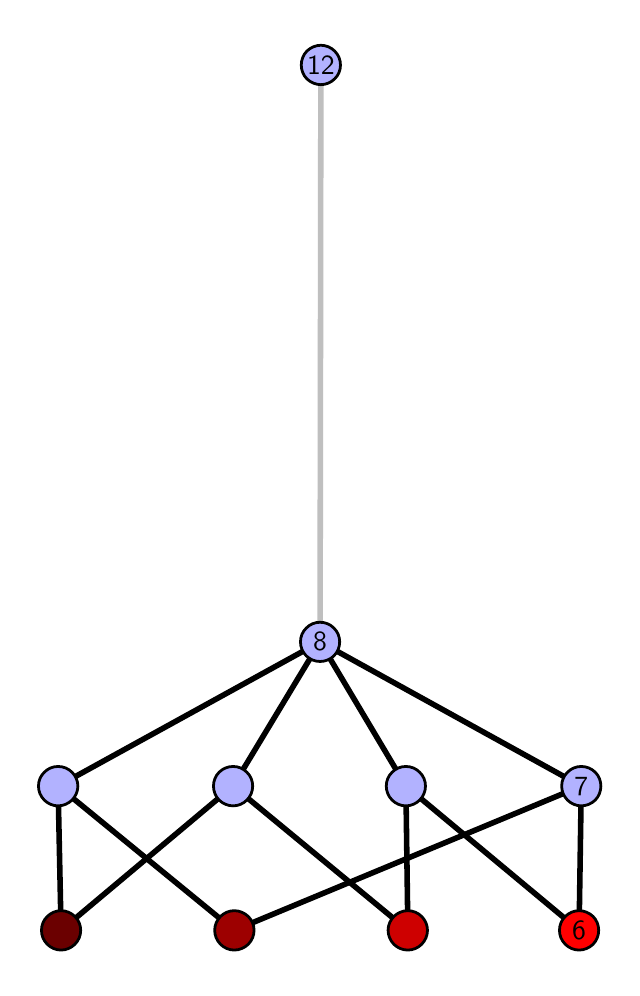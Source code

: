 \begingroup%
\makeatletter%
\begin{pgfpicture}%
\pgfpathrectangle{\pgfpointorigin}{\pgfqpoint{2.921in}{4.7in}}%
\pgfusepath{use as bounding box, clip}%
\begin{pgfscope}%
\pgfsetbuttcap%
\pgfsetmiterjoin%
\definecolor{currentfill}{rgb}{1.0,1.0,1.0}%
\pgfsetfillcolor{currentfill}%
\pgfsetlinewidth{0.0pt}%
\definecolor{currentstroke}{rgb}{1.0,1.0,1.0}%
\pgfsetstrokecolor{currentstroke}%
\pgfsetdash{}{0pt}%
\pgfpathmoveto{\pgfqpoint{0.0in}{0.0in}}%
\pgfpathlineto{\pgfqpoint{2.921in}{0.0in}}%
\pgfpathlineto{\pgfqpoint{2.921in}{4.7in}}%
\pgfpathlineto{\pgfqpoint{0.0in}{4.7in}}%
\pgfpathlineto{\pgfqpoint{0.0in}{0.0in}}%
\pgfpathclose%
\pgfusepath{fill}%
\end{pgfscope}%
\begin{pgfscope}%
\pgfsetbuttcap%
\pgfsetmiterjoin%
\definecolor{currentfill}{rgb}{1.0,1.0,1.0}%
\pgfsetfillcolor{currentfill}%
\pgfsetlinewidth{0.0pt}%
\definecolor{currentstroke}{rgb}{0.0,0.0,0.0}%
\pgfsetstrokecolor{currentstroke}%
\pgfsetstrokeopacity{0.0}%
\pgfsetdash{}{0pt}%
\pgfpathmoveto{\pgfqpoint{0.1in}{0.1in}}%
\pgfpathlineto{\pgfqpoint{2.821in}{0.1in}}%
\pgfpathlineto{\pgfqpoint{2.821in}{4.6in}}%
\pgfpathlineto{\pgfqpoint{0.1in}{4.6in}}%
\pgfpathlineto{\pgfqpoint{0.1in}{0.1in}}%
\pgfpathclose%
\pgfusepath{fill}%
\end{pgfscope}%
\begin{pgfscope}%
\pgfpathrectangle{\pgfqpoint{0.1in}{0.1in}}{\pgfqpoint{2.721in}{4.5in}}%
\pgfusepath{clip}%
\pgfsetrectcap%
\pgfsetroundjoin%
\pgfsetlinewidth{2.007pt}%
\definecolor{currentstroke}{rgb}{0.0,0.0,0.0}%
\pgfsetstrokecolor{currentstroke}%
\pgfsetdash{}{0pt}%
\pgfpathmoveto{\pgfqpoint{2.757in}{0.187in}}%
\pgfpathlineto{\pgfqpoint{1.891in}{0.908in}}%
\pgfusepath{stroke}%
\end{pgfscope}%
\begin{pgfscope}%
\pgfpathrectangle{\pgfqpoint{0.1in}{0.1in}}{\pgfqpoint{2.721in}{4.5in}}%
\pgfusepath{clip}%
\pgfsetrectcap%
\pgfsetroundjoin%
\pgfsetlinewidth{2.007pt}%
\definecolor{currentstroke}{rgb}{0.0,0.0,0.0}%
\pgfsetstrokecolor{currentstroke}%
\pgfsetdash{}{0pt}%
\pgfpathmoveto{\pgfqpoint{2.757in}{0.187in}}%
\pgfpathlineto{\pgfqpoint{2.768in}{0.908in}}%
\pgfusepath{stroke}%
\end{pgfscope}%
\begin{pgfscope}%
\pgfpathrectangle{\pgfqpoint{0.1in}{0.1in}}{\pgfqpoint{2.721in}{4.5in}}%
\pgfusepath{clip}%
\pgfsetrectcap%
\pgfsetroundjoin%
\pgfsetlinewidth{2.007pt}%
\definecolor{currentstroke}{rgb}{0.0,0.0,0.0}%
\pgfsetstrokecolor{currentstroke}%
\pgfsetdash{}{0pt}%
\pgfpathmoveto{\pgfqpoint{1.901in}{0.187in}}%
\pgfpathlineto{\pgfqpoint{1.891in}{0.908in}}%
\pgfusepath{stroke}%
\end{pgfscope}%
\begin{pgfscope}%
\pgfpathrectangle{\pgfqpoint{0.1in}{0.1in}}{\pgfqpoint{2.721in}{4.5in}}%
\pgfusepath{clip}%
\pgfsetrectcap%
\pgfsetroundjoin%
\pgfsetlinewidth{2.007pt}%
\definecolor{currentstroke}{rgb}{0.0,0.0,0.0}%
\pgfsetstrokecolor{currentstroke}%
\pgfsetdash{}{0pt}%
\pgfpathmoveto{\pgfqpoint{1.901in}{0.187in}}%
\pgfpathlineto{\pgfqpoint{1.027in}{0.908in}}%
\pgfusepath{stroke}%
\end{pgfscope}%
\begin{pgfscope}%
\pgfpathrectangle{\pgfqpoint{0.1in}{0.1in}}{\pgfqpoint{2.721in}{4.5in}}%
\pgfusepath{clip}%
\pgfsetrectcap%
\pgfsetroundjoin%
\pgfsetlinewidth{2.007pt}%
\definecolor{currentstroke}{rgb}{0.0,0.0,0.0}%
\pgfsetstrokecolor{currentstroke}%
\pgfsetdash{}{0pt}%
\pgfpathmoveto{\pgfqpoint{1.033in}{0.187in}}%
\pgfpathlineto{\pgfqpoint{2.768in}{0.908in}}%
\pgfusepath{stroke}%
\end{pgfscope}%
\begin{pgfscope}%
\pgfpathrectangle{\pgfqpoint{0.1in}{0.1in}}{\pgfqpoint{2.721in}{4.5in}}%
\pgfusepath{clip}%
\pgfsetrectcap%
\pgfsetroundjoin%
\pgfsetlinewidth{2.007pt}%
\definecolor{currentstroke}{rgb}{0.0,0.0,0.0}%
\pgfsetstrokecolor{currentstroke}%
\pgfsetdash{}{0pt}%
\pgfpathmoveto{\pgfqpoint{1.033in}{0.187in}}%
\pgfpathlineto{\pgfqpoint{0.152in}{0.908in}}%
\pgfusepath{stroke}%
\end{pgfscope}%
\begin{pgfscope}%
\pgfpathrectangle{\pgfqpoint{0.1in}{0.1in}}{\pgfqpoint{2.721in}{4.5in}}%
\pgfusepath{clip}%
\pgfsetrectcap%
\pgfsetroundjoin%
\pgfsetlinewidth{2.007pt}%
\definecolor{currentstroke}{rgb}{0.0,0.0,0.0}%
\pgfsetstrokecolor{currentstroke}%
\pgfsetdash{}{0pt}%
\pgfpathmoveto{\pgfqpoint{0.167in}{0.187in}}%
\pgfpathlineto{\pgfqpoint{1.027in}{0.908in}}%
\pgfusepath{stroke}%
\end{pgfscope}%
\begin{pgfscope}%
\pgfpathrectangle{\pgfqpoint{0.1in}{0.1in}}{\pgfqpoint{2.721in}{4.5in}}%
\pgfusepath{clip}%
\pgfsetrectcap%
\pgfsetroundjoin%
\pgfsetlinewidth{2.007pt}%
\definecolor{currentstroke}{rgb}{0.0,0.0,0.0}%
\pgfsetstrokecolor{currentstroke}%
\pgfsetdash{}{0pt}%
\pgfpathmoveto{\pgfqpoint{0.167in}{0.187in}}%
\pgfpathlineto{\pgfqpoint{0.152in}{0.908in}}%
\pgfusepath{stroke}%
\end{pgfscope}%
\begin{pgfscope}%
\pgfpathrectangle{\pgfqpoint{0.1in}{0.1in}}{\pgfqpoint{2.721in}{4.5in}}%
\pgfusepath{clip}%
\pgfsetrectcap%
\pgfsetroundjoin%
\pgfsetlinewidth{2.007pt}%
\definecolor{currentstroke}{rgb}{0.0,0.0,0.0}%
\pgfsetstrokecolor{currentstroke}%
\pgfsetdash{}{0pt}%
\pgfpathmoveto{\pgfqpoint{1.891in}{0.908in}}%
\pgfpathlineto{\pgfqpoint{1.462in}{1.629in}}%
\pgfusepath{stroke}%
\end{pgfscope}%
\begin{pgfscope}%
\pgfpathrectangle{\pgfqpoint{0.1in}{0.1in}}{\pgfqpoint{2.721in}{4.5in}}%
\pgfusepath{clip}%
\pgfsetrectcap%
\pgfsetroundjoin%
\pgfsetlinewidth{2.007pt}%
\definecolor{currentstroke}{rgb}{0.0,0.0,0.0}%
\pgfsetstrokecolor{currentstroke}%
\pgfsetdash{}{0pt}%
\pgfpathmoveto{\pgfqpoint{2.768in}{0.908in}}%
\pgfpathlineto{\pgfqpoint{1.462in}{1.629in}}%
\pgfusepath{stroke}%
\end{pgfscope}%
\begin{pgfscope}%
\pgfpathrectangle{\pgfqpoint{0.1in}{0.1in}}{\pgfqpoint{2.721in}{4.5in}}%
\pgfusepath{clip}%
\pgfsetrectcap%
\pgfsetroundjoin%
\pgfsetlinewidth{2.007pt}%
\definecolor{currentstroke}{rgb}{0.0,0.0,0.0}%
\pgfsetstrokecolor{currentstroke}%
\pgfsetdash{}{0pt}%
\pgfpathmoveto{\pgfqpoint{1.462in}{1.629in}}%
\pgfpathlineto{\pgfqpoint{1.027in}{0.908in}}%
\pgfusepath{stroke}%
\end{pgfscope}%
\begin{pgfscope}%
\pgfpathrectangle{\pgfqpoint{0.1in}{0.1in}}{\pgfqpoint{2.721in}{4.5in}}%
\pgfusepath{clip}%
\pgfsetrectcap%
\pgfsetroundjoin%
\pgfsetlinewidth{2.007pt}%
\definecolor{currentstroke}{rgb}{0.0,0.0,0.0}%
\pgfsetstrokecolor{currentstroke}%
\pgfsetdash{}{0pt}%
\pgfpathmoveto{\pgfqpoint{1.462in}{1.629in}}%
\pgfpathlineto{\pgfqpoint{0.152in}{0.908in}}%
\pgfusepath{stroke}%
\end{pgfscope}%
\begin{pgfscope}%
\pgfpathrectangle{\pgfqpoint{0.1in}{0.1in}}{\pgfqpoint{2.721in}{4.5in}}%
\pgfusepath{clip}%
\pgfsetrectcap%
\pgfsetroundjoin%
\pgfsetlinewidth{2.007pt}%
\definecolor{currentstroke}{rgb}{0.75,0.75,0.75}%
\pgfsetstrokecolor{currentstroke}%
\pgfsetdash{}{0pt}%
\pgfpathmoveto{\pgfqpoint{1.462in}{1.629in}}%
\pgfpathlineto{\pgfqpoint{1.466in}{4.513in}}%
\pgfusepath{stroke}%
\end{pgfscope}%
\begin{pgfscope}%
\pgfsetbuttcap%
\pgfsetroundjoin%
\definecolor{currentfill}{rgb}{0.7,0.7,1.0}%
\pgfsetfillcolor{currentfill}%
\pgfsetlinewidth{1.004pt}%
\definecolor{currentstroke}{rgb}{0.0,0.0,0.0}%
\pgfsetstrokecolor{currentstroke}%
\pgfsetdash{}{0pt}%
\pgfpathmoveto{\pgfqpoint{0.152in}{0.809in}}%
\pgfpathcurveto{\pgfqpoint{0.178in}{0.809in}}{\pgfqpoint{0.203in}{0.82in}}{\pgfqpoint{0.222in}{0.838in}}%
\pgfpathcurveto{\pgfqpoint{0.24in}{0.857in}}{\pgfqpoint{0.251in}{0.882in}}{\pgfqpoint{0.251in}{0.908in}}%
\pgfpathcurveto{\pgfqpoint{0.251in}{0.934in}}{\pgfqpoint{0.24in}{0.959in}}{\pgfqpoint{0.222in}{0.977in}}%
\pgfpathcurveto{\pgfqpoint{0.203in}{0.996in}}{\pgfqpoint{0.178in}{1.006in}}{\pgfqpoint{0.152in}{1.006in}}%
\pgfpathcurveto{\pgfqpoint{0.126in}{1.006in}}{\pgfqpoint{0.101in}{0.996in}}{\pgfqpoint{0.083in}{0.977in}}%
\pgfpathcurveto{\pgfqpoint{0.064in}{0.959in}}{\pgfqpoint{0.054in}{0.934in}}{\pgfqpoint{0.054in}{0.908in}}%
\pgfpathcurveto{\pgfqpoint{0.054in}{0.882in}}{\pgfqpoint{0.064in}{0.857in}}{\pgfqpoint{0.083in}{0.838in}}%
\pgfpathcurveto{\pgfqpoint{0.101in}{0.82in}}{\pgfqpoint{0.126in}{0.809in}}{\pgfqpoint{0.152in}{0.809in}}%
\pgfpathlineto{\pgfqpoint{0.152in}{0.809in}}%
\pgfpathclose%
\pgfusepath{stroke,fill}%
\end{pgfscope}%
\begin{pgfscope}%
\pgfsetbuttcap%
\pgfsetroundjoin%
\definecolor{currentfill}{rgb}{0.7,0.7,1.0}%
\pgfsetfillcolor{currentfill}%
\pgfsetlinewidth{1.004pt}%
\definecolor{currentstroke}{rgb}{0.0,0.0,0.0}%
\pgfsetstrokecolor{currentstroke}%
\pgfsetdash{}{0pt}%
\pgfpathmoveto{\pgfqpoint{1.027in}{0.809in}}%
\pgfpathcurveto{\pgfqpoint{1.053in}{0.809in}}{\pgfqpoint{1.078in}{0.82in}}{\pgfqpoint{1.096in}{0.838in}}%
\pgfpathcurveto{\pgfqpoint{1.115in}{0.857in}}{\pgfqpoint{1.125in}{0.882in}}{\pgfqpoint{1.125in}{0.908in}}%
\pgfpathcurveto{\pgfqpoint{1.125in}{0.934in}}{\pgfqpoint{1.115in}{0.959in}}{\pgfqpoint{1.096in}{0.977in}}%
\pgfpathcurveto{\pgfqpoint{1.078in}{0.996in}}{\pgfqpoint{1.053in}{1.006in}}{\pgfqpoint{1.027in}{1.006in}}%
\pgfpathcurveto{\pgfqpoint{1.001in}{1.006in}}{\pgfqpoint{0.976in}{0.996in}}{\pgfqpoint{0.957in}{0.977in}}%
\pgfpathcurveto{\pgfqpoint{0.939in}{0.959in}}{\pgfqpoint{0.929in}{0.934in}}{\pgfqpoint{0.929in}{0.908in}}%
\pgfpathcurveto{\pgfqpoint{0.929in}{0.882in}}{\pgfqpoint{0.939in}{0.857in}}{\pgfqpoint{0.957in}{0.838in}}%
\pgfpathcurveto{\pgfqpoint{0.976in}{0.82in}}{\pgfqpoint{1.001in}{0.809in}}{\pgfqpoint{1.027in}{0.809in}}%
\pgfpathlineto{\pgfqpoint{1.027in}{0.809in}}%
\pgfpathclose%
\pgfusepath{stroke,fill}%
\end{pgfscope}%
\begin{pgfscope}%
\pgfsetbuttcap%
\pgfsetroundjoin%
\definecolor{currentfill}{rgb}{0.7,0.7,1.0}%
\pgfsetfillcolor{currentfill}%
\pgfsetlinewidth{1.004pt}%
\definecolor{currentstroke}{rgb}{0.0,0.0,0.0}%
\pgfsetstrokecolor{currentstroke}%
\pgfsetdash{}{0pt}%
\pgfpathmoveto{\pgfqpoint{1.891in}{0.809in}}%
\pgfpathcurveto{\pgfqpoint{1.917in}{0.809in}}{\pgfqpoint{1.942in}{0.82in}}{\pgfqpoint{1.96in}{0.838in}}%
\pgfpathcurveto{\pgfqpoint{1.979in}{0.857in}}{\pgfqpoint{1.989in}{0.882in}}{\pgfqpoint{1.989in}{0.908in}}%
\pgfpathcurveto{\pgfqpoint{1.989in}{0.934in}}{\pgfqpoint{1.979in}{0.959in}}{\pgfqpoint{1.96in}{0.977in}}%
\pgfpathcurveto{\pgfqpoint{1.942in}{0.996in}}{\pgfqpoint{1.917in}{1.006in}}{\pgfqpoint{1.891in}{1.006in}}%
\pgfpathcurveto{\pgfqpoint{1.865in}{1.006in}}{\pgfqpoint{1.84in}{0.996in}}{\pgfqpoint{1.822in}{0.977in}}%
\pgfpathcurveto{\pgfqpoint{1.803in}{0.959in}}{\pgfqpoint{1.793in}{0.934in}}{\pgfqpoint{1.793in}{0.908in}}%
\pgfpathcurveto{\pgfqpoint{1.793in}{0.882in}}{\pgfqpoint{1.803in}{0.857in}}{\pgfqpoint{1.822in}{0.838in}}%
\pgfpathcurveto{\pgfqpoint{1.84in}{0.82in}}{\pgfqpoint{1.865in}{0.809in}}{\pgfqpoint{1.891in}{0.809in}}%
\pgfpathlineto{\pgfqpoint{1.891in}{0.809in}}%
\pgfpathclose%
\pgfusepath{stroke,fill}%
\end{pgfscope}%
\begin{pgfscope}%
\pgfsetbuttcap%
\pgfsetroundjoin%
\definecolor{currentfill}{rgb}{0.7,0.7,1.0}%
\pgfsetfillcolor{currentfill}%
\pgfsetlinewidth{1.004pt}%
\definecolor{currentstroke}{rgb}{0.0,0.0,0.0}%
\pgfsetstrokecolor{currentstroke}%
\pgfsetdash{}{0pt}%
\pgfpathmoveto{\pgfqpoint{2.768in}{0.809in}}%
\pgfpathcurveto{\pgfqpoint{2.794in}{0.809in}}{\pgfqpoint{2.819in}{0.82in}}{\pgfqpoint{2.838in}{0.838in}}%
\pgfpathcurveto{\pgfqpoint{2.856in}{0.857in}}{\pgfqpoint{2.866in}{0.882in}}{\pgfqpoint{2.866in}{0.908in}}%
\pgfpathcurveto{\pgfqpoint{2.866in}{0.934in}}{\pgfqpoint{2.856in}{0.959in}}{\pgfqpoint{2.838in}{0.977in}}%
\pgfpathcurveto{\pgfqpoint{2.819in}{0.996in}}{\pgfqpoint{2.794in}{1.006in}}{\pgfqpoint{2.768in}{1.006in}}%
\pgfpathcurveto{\pgfqpoint{2.742in}{1.006in}}{\pgfqpoint{2.717in}{0.996in}}{\pgfqpoint{2.699in}{0.977in}}%
\pgfpathcurveto{\pgfqpoint{2.68in}{0.959in}}{\pgfqpoint{2.67in}{0.934in}}{\pgfqpoint{2.67in}{0.908in}}%
\pgfpathcurveto{\pgfqpoint{2.67in}{0.882in}}{\pgfqpoint{2.68in}{0.857in}}{\pgfqpoint{2.699in}{0.838in}}%
\pgfpathcurveto{\pgfqpoint{2.717in}{0.82in}}{\pgfqpoint{2.742in}{0.809in}}{\pgfqpoint{2.768in}{0.809in}}%
\pgfpathlineto{\pgfqpoint{2.768in}{0.809in}}%
\pgfpathclose%
\pgfusepath{stroke,fill}%
\end{pgfscope}%
\begin{pgfscope}%
\pgfsetbuttcap%
\pgfsetroundjoin%
\definecolor{currentfill}{rgb}{0.7,0.7,1.0}%
\pgfsetfillcolor{currentfill}%
\pgfsetlinewidth{1.004pt}%
\definecolor{currentstroke}{rgb}{0.0,0.0,0.0}%
\pgfsetstrokecolor{currentstroke}%
\pgfsetdash{}{0pt}%
\pgfpathmoveto{\pgfqpoint{1.462in}{1.531in}}%
\pgfpathcurveto{\pgfqpoint{1.488in}{1.531in}}{\pgfqpoint{1.513in}{1.541in}}{\pgfqpoint{1.531in}{1.559in}}%
\pgfpathcurveto{\pgfqpoint{1.55in}{1.578in}}{\pgfqpoint{1.56in}{1.603in}}{\pgfqpoint{1.56in}{1.629in}}%
\pgfpathcurveto{\pgfqpoint{1.56in}{1.655in}}{\pgfqpoint{1.55in}{1.68in}}{\pgfqpoint{1.531in}{1.698in}}%
\pgfpathcurveto{\pgfqpoint{1.513in}{1.717in}}{\pgfqpoint{1.488in}{1.727in}}{\pgfqpoint{1.462in}{1.727in}}%
\pgfpathcurveto{\pgfqpoint{1.436in}{1.727in}}{\pgfqpoint{1.411in}{1.717in}}{\pgfqpoint{1.393in}{1.698in}}%
\pgfpathcurveto{\pgfqpoint{1.374in}{1.68in}}{\pgfqpoint{1.364in}{1.655in}}{\pgfqpoint{1.364in}{1.629in}}%
\pgfpathcurveto{\pgfqpoint{1.364in}{1.603in}}{\pgfqpoint{1.374in}{1.578in}}{\pgfqpoint{1.393in}{1.559in}}%
\pgfpathcurveto{\pgfqpoint{1.411in}{1.541in}}{\pgfqpoint{1.436in}{1.531in}}{\pgfqpoint{1.462in}{1.531in}}%
\pgfpathlineto{\pgfqpoint{1.462in}{1.531in}}%
\pgfpathclose%
\pgfusepath{stroke,fill}%
\end{pgfscope}%
\begin{pgfscope}%
\pgfsetbuttcap%
\pgfsetroundjoin%
\definecolor{currentfill}{rgb}{0.7,0.7,1.0}%
\pgfsetfillcolor{currentfill}%
\pgfsetlinewidth{1.004pt}%
\definecolor{currentstroke}{rgb}{0.0,0.0,0.0}%
\pgfsetstrokecolor{currentstroke}%
\pgfsetdash{}{0pt}%
\pgfpathmoveto{\pgfqpoint{1.466in}{4.415in}}%
\pgfpathcurveto{\pgfqpoint{1.492in}{4.415in}}{\pgfqpoint{1.517in}{4.426in}}{\pgfqpoint{1.535in}{4.444in}}%
\pgfpathcurveto{\pgfqpoint{1.554in}{4.462in}}{\pgfqpoint{1.564in}{4.487in}}{\pgfqpoint{1.564in}{4.513in}}%
\pgfpathcurveto{\pgfqpoint{1.564in}{4.54in}}{\pgfqpoint{1.554in}{4.564in}}{\pgfqpoint{1.535in}{4.583in}}%
\pgfpathcurveto{\pgfqpoint{1.517in}{4.601in}}{\pgfqpoint{1.492in}{4.612in}}{\pgfqpoint{1.466in}{4.612in}}%
\pgfpathcurveto{\pgfqpoint{1.44in}{4.612in}}{\pgfqpoint{1.415in}{4.601in}}{\pgfqpoint{1.396in}{4.583in}}%
\pgfpathcurveto{\pgfqpoint{1.378in}{4.564in}}{\pgfqpoint{1.368in}{4.54in}}{\pgfqpoint{1.368in}{4.513in}}%
\pgfpathcurveto{\pgfqpoint{1.368in}{4.487in}}{\pgfqpoint{1.378in}{4.462in}}{\pgfqpoint{1.396in}{4.444in}}%
\pgfpathcurveto{\pgfqpoint{1.415in}{4.426in}}{\pgfqpoint{1.44in}{4.415in}}{\pgfqpoint{1.466in}{4.415in}}%
\pgfpathlineto{\pgfqpoint{1.466in}{4.415in}}%
\pgfpathclose%
\pgfusepath{stroke,fill}%
\end{pgfscope}%
\begin{pgfscope}%
\pgfsetbuttcap%
\pgfsetroundjoin%
\definecolor{currentfill}{rgb}{0.421,0.0,0.0}%
\pgfsetfillcolor{currentfill}%
\pgfsetlinewidth{1.004pt}%
\definecolor{currentstroke}{rgb}{0.0,0.0,0.0}%
\pgfsetstrokecolor{currentstroke}%
\pgfsetdash{}{0pt}%
\pgfpathmoveto{\pgfqpoint{0.167in}{0.088in}}%
\pgfpathcurveto{\pgfqpoint{0.193in}{0.088in}}{\pgfqpoint{0.218in}{0.099in}}{\pgfqpoint{0.236in}{0.117in}}%
\pgfpathcurveto{\pgfqpoint{0.255in}{0.136in}}{\pgfqpoint{0.265in}{0.16in}}{\pgfqpoint{0.265in}{0.187in}}%
\pgfpathcurveto{\pgfqpoint{0.265in}{0.213in}}{\pgfqpoint{0.255in}{0.238in}}{\pgfqpoint{0.236in}{0.256in}}%
\pgfpathcurveto{\pgfqpoint{0.218in}{0.274in}}{\pgfqpoint{0.193in}{0.285in}}{\pgfqpoint{0.167in}{0.285in}}%
\pgfpathcurveto{\pgfqpoint{0.141in}{0.285in}}{\pgfqpoint{0.116in}{0.274in}}{\pgfqpoint{0.098in}{0.256in}}%
\pgfpathcurveto{\pgfqpoint{0.079in}{0.238in}}{\pgfqpoint{0.069in}{0.213in}}{\pgfqpoint{0.069in}{0.187in}}%
\pgfpathcurveto{\pgfqpoint{0.069in}{0.16in}}{\pgfqpoint{0.079in}{0.136in}}{\pgfqpoint{0.098in}{0.117in}}%
\pgfpathcurveto{\pgfqpoint{0.116in}{0.099in}}{\pgfqpoint{0.141in}{0.088in}}{\pgfqpoint{0.167in}{0.088in}}%
\pgfpathlineto{\pgfqpoint{0.167in}{0.088in}}%
\pgfpathclose%
\pgfusepath{stroke,fill}%
\end{pgfscope}%
\begin{pgfscope}%
\pgfsetbuttcap%
\pgfsetroundjoin%
\definecolor{currentfill}{rgb}{0.614,0.0,0.0}%
\pgfsetfillcolor{currentfill}%
\pgfsetlinewidth{1.004pt}%
\definecolor{currentstroke}{rgb}{0.0,0.0,0.0}%
\pgfsetstrokecolor{currentstroke}%
\pgfsetdash{}{0pt}%
\pgfpathmoveto{\pgfqpoint{1.033in}{0.088in}}%
\pgfpathcurveto{\pgfqpoint{1.059in}{0.088in}}{\pgfqpoint{1.084in}{0.099in}}{\pgfqpoint{1.103in}{0.117in}}%
\pgfpathcurveto{\pgfqpoint{1.121in}{0.136in}}{\pgfqpoint{1.132in}{0.16in}}{\pgfqpoint{1.132in}{0.187in}}%
\pgfpathcurveto{\pgfqpoint{1.132in}{0.213in}}{\pgfqpoint{1.121in}{0.238in}}{\pgfqpoint{1.103in}{0.256in}}%
\pgfpathcurveto{\pgfqpoint{1.084in}{0.274in}}{\pgfqpoint{1.059in}{0.285in}}{\pgfqpoint{1.033in}{0.285in}}%
\pgfpathcurveto{\pgfqpoint{1.007in}{0.285in}}{\pgfqpoint{0.982in}{0.274in}}{\pgfqpoint{0.964in}{0.256in}}%
\pgfpathcurveto{\pgfqpoint{0.946in}{0.238in}}{\pgfqpoint{0.935in}{0.213in}}{\pgfqpoint{0.935in}{0.187in}}%
\pgfpathcurveto{\pgfqpoint{0.935in}{0.16in}}{\pgfqpoint{0.946in}{0.136in}}{\pgfqpoint{0.964in}{0.117in}}%
\pgfpathcurveto{\pgfqpoint{0.982in}{0.099in}}{\pgfqpoint{1.007in}{0.088in}}{\pgfqpoint{1.033in}{0.088in}}%
\pgfpathlineto{\pgfqpoint{1.033in}{0.088in}}%
\pgfpathclose%
\pgfusepath{stroke,fill}%
\end{pgfscope}%
\begin{pgfscope}%
\pgfsetbuttcap%
\pgfsetroundjoin%
\definecolor{currentfill}{rgb}{0.807,0.0,0.0}%
\pgfsetfillcolor{currentfill}%
\pgfsetlinewidth{1.004pt}%
\definecolor{currentstroke}{rgb}{0.0,0.0,0.0}%
\pgfsetstrokecolor{currentstroke}%
\pgfsetdash{}{0pt}%
\pgfpathmoveto{\pgfqpoint{1.901in}{0.088in}}%
\pgfpathcurveto{\pgfqpoint{1.927in}{0.088in}}{\pgfqpoint{1.952in}{0.099in}}{\pgfqpoint{1.97in}{0.117in}}%
\pgfpathcurveto{\pgfqpoint{1.988in}{0.136in}}{\pgfqpoint{1.999in}{0.16in}}{\pgfqpoint{1.999in}{0.187in}}%
\pgfpathcurveto{\pgfqpoint{1.999in}{0.213in}}{\pgfqpoint{1.988in}{0.238in}}{\pgfqpoint{1.97in}{0.256in}}%
\pgfpathcurveto{\pgfqpoint{1.952in}{0.274in}}{\pgfqpoint{1.927in}{0.285in}}{\pgfqpoint{1.901in}{0.285in}}%
\pgfpathcurveto{\pgfqpoint{1.874in}{0.285in}}{\pgfqpoint{1.849in}{0.274in}}{\pgfqpoint{1.831in}{0.256in}}%
\pgfpathcurveto{\pgfqpoint{1.813in}{0.238in}}{\pgfqpoint{1.802in}{0.213in}}{\pgfqpoint{1.802in}{0.187in}}%
\pgfpathcurveto{\pgfqpoint{1.802in}{0.16in}}{\pgfqpoint{1.813in}{0.136in}}{\pgfqpoint{1.831in}{0.117in}}%
\pgfpathcurveto{\pgfqpoint{1.849in}{0.099in}}{\pgfqpoint{1.874in}{0.088in}}{\pgfqpoint{1.901in}{0.088in}}%
\pgfpathlineto{\pgfqpoint{1.901in}{0.088in}}%
\pgfpathclose%
\pgfusepath{stroke,fill}%
\end{pgfscope}%
\begin{pgfscope}%
\pgfsetbuttcap%
\pgfsetroundjoin%
\definecolor{currentfill}{rgb}{1.0,0.0,0.0}%
\pgfsetfillcolor{currentfill}%
\pgfsetlinewidth{1.004pt}%
\definecolor{currentstroke}{rgb}{0.0,0.0,0.0}%
\pgfsetstrokecolor{currentstroke}%
\pgfsetdash{}{0pt}%
\pgfpathmoveto{\pgfqpoint{2.757in}{0.088in}}%
\pgfpathcurveto{\pgfqpoint{2.783in}{0.088in}}{\pgfqpoint{2.808in}{0.099in}}{\pgfqpoint{2.827in}{0.117in}}%
\pgfpathcurveto{\pgfqpoint{2.845in}{0.136in}}{\pgfqpoint{2.855in}{0.16in}}{\pgfqpoint{2.855in}{0.187in}}%
\pgfpathcurveto{\pgfqpoint{2.855in}{0.213in}}{\pgfqpoint{2.845in}{0.238in}}{\pgfqpoint{2.827in}{0.256in}}%
\pgfpathcurveto{\pgfqpoint{2.808in}{0.274in}}{\pgfqpoint{2.783in}{0.285in}}{\pgfqpoint{2.757in}{0.285in}}%
\pgfpathcurveto{\pgfqpoint{2.731in}{0.285in}}{\pgfqpoint{2.706in}{0.274in}}{\pgfqpoint{2.688in}{0.256in}}%
\pgfpathcurveto{\pgfqpoint{2.669in}{0.238in}}{\pgfqpoint{2.659in}{0.213in}}{\pgfqpoint{2.659in}{0.187in}}%
\pgfpathcurveto{\pgfqpoint{2.659in}{0.16in}}{\pgfqpoint{2.669in}{0.136in}}{\pgfqpoint{2.688in}{0.117in}}%
\pgfpathcurveto{\pgfqpoint{2.706in}{0.099in}}{\pgfqpoint{2.731in}{0.088in}}{\pgfqpoint{2.757in}{0.088in}}%
\pgfpathlineto{\pgfqpoint{2.757in}{0.088in}}%
\pgfpathclose%
\pgfusepath{stroke,fill}%
\end{pgfscope}%
\begin{pgfscope}%
\definecolor{textcolor}{rgb}{0.0,0.0,0.0}%
\pgfsetstrokecolor{textcolor}%
\pgfsetfillcolor{textcolor}%
\pgftext[x=2.757in,y=0.187in,,]{\color{textcolor}\sffamily\fontsize{10.0}{12.0}\selectfont 6}%
\end{pgfscope}%
\begin{pgfscope}%
\definecolor{textcolor}{rgb}{0.0,0.0,0.0}%
\pgfsetstrokecolor{textcolor}%
\pgfsetfillcolor{textcolor}%
\pgftext[x=2.768in,y=0.908in,,]{\color{textcolor}\sffamily\fontsize{10.0}{12.0}\selectfont 7}%
\end{pgfscope}%
\begin{pgfscope}%
\definecolor{textcolor}{rgb}{0.0,0.0,0.0}%
\pgfsetstrokecolor{textcolor}%
\pgfsetfillcolor{textcolor}%
\pgftext[x=1.462in,y=1.629in,,]{\color{textcolor}\sffamily\fontsize{10.0}{12.0}\selectfont 8}%
\end{pgfscope}%
\begin{pgfscope}%
\definecolor{textcolor}{rgb}{0.0,0.0,0.0}%
\pgfsetstrokecolor{textcolor}%
\pgfsetfillcolor{textcolor}%
\pgftext[x=1.466in,y=4.513in,,]{\color{textcolor}\sffamily\fontsize{10.0}{12.0}\selectfont 12}%
\end{pgfscope}%
\end{pgfpicture}%
\makeatother%
\endgroup%
